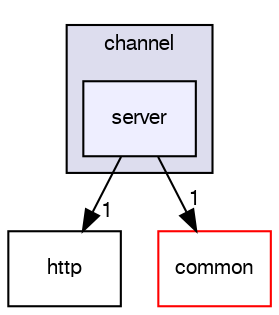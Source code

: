digraph "/var/lib/jenkins/workspace/kaa/client/client-multi/client-cpp/kaa/channel/server" {
  bgcolor=transparent;
  compound=true
  node [ fontsize="10", fontname="FreeSans"];
  edge [ labelfontsize="10", labelfontname="FreeSans"];
  subgraph clusterdir_a9530586dc064ed366c61e74921a5d3b {
    graph [ bgcolor="#ddddee", pencolor="black", label="channel" fontname="FreeSans", fontsize="10", URL="dir_a9530586dc064ed366c61e74921a5d3b.html"]
  dir_74744bb5e34682e8e5a7ef98663c824e [shape=box, label="server", style="filled", fillcolor="#eeeeff", pencolor="black", URL="dir_74744bb5e34682e8e5a7ef98663c824e.html"];
  }
  dir_6c0552eb1eb5e20e77ce3b84da3f2994 [shape=box label="http" URL="dir_6c0552eb1eb5e20e77ce3b84da3f2994.html"];
  dir_dc04581cf0f553de79abf65c8a71b1bc [shape=box label="common" color="red" URL="dir_dc04581cf0f553de79abf65c8a71b1bc.html"];
  dir_74744bb5e34682e8e5a7ef98663c824e->dir_6c0552eb1eb5e20e77ce3b84da3f2994 [headlabel="1", labeldistance=1.5 headhref="dir_000013_000025.html"];
  dir_74744bb5e34682e8e5a7ef98663c824e->dir_dc04581cf0f553de79abf65c8a71b1bc [headlabel="1", labeldistance=1.5 headhref="dir_000013_000015.html"];
}
